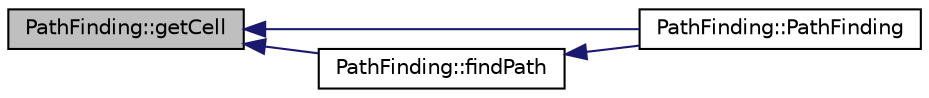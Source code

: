digraph "PathFinding::getCell"
{
  edge [fontname="Helvetica",fontsize="10",labelfontname="Helvetica",labelfontsize="10"];
  node [fontname="Helvetica",fontsize="10",shape=record];
  rankdir="LR";
  Node1 [label="PathFinding::getCell",height=0.2,width=0.4,color="black", fillcolor="grey75", style="filled" fontcolor="black"];
  Node1 -> Node2 [dir="back",color="midnightblue",fontsize="10",style="solid",fontname="Helvetica"];
  Node2 [label="PathFinding::PathFinding",height=0.2,width=0.4,color="black", fillcolor="white", style="filled",URL="$class_path_finding.html#a886575c3dc169578626ba9dbf45744be"];
  Node1 -> Node3 [dir="back",color="midnightblue",fontsize="10",style="solid",fontname="Helvetica"];
  Node3 [label="PathFinding::findPath",height=0.2,width=0.4,color="black", fillcolor="white", style="filled",URL="$class_path_finding.html#addc7b9eb5682e0de46fd59c4a1319a86"];
  Node3 -> Node2 [dir="back",color="midnightblue",fontsize="10",style="solid",fontname="Helvetica"];
}
